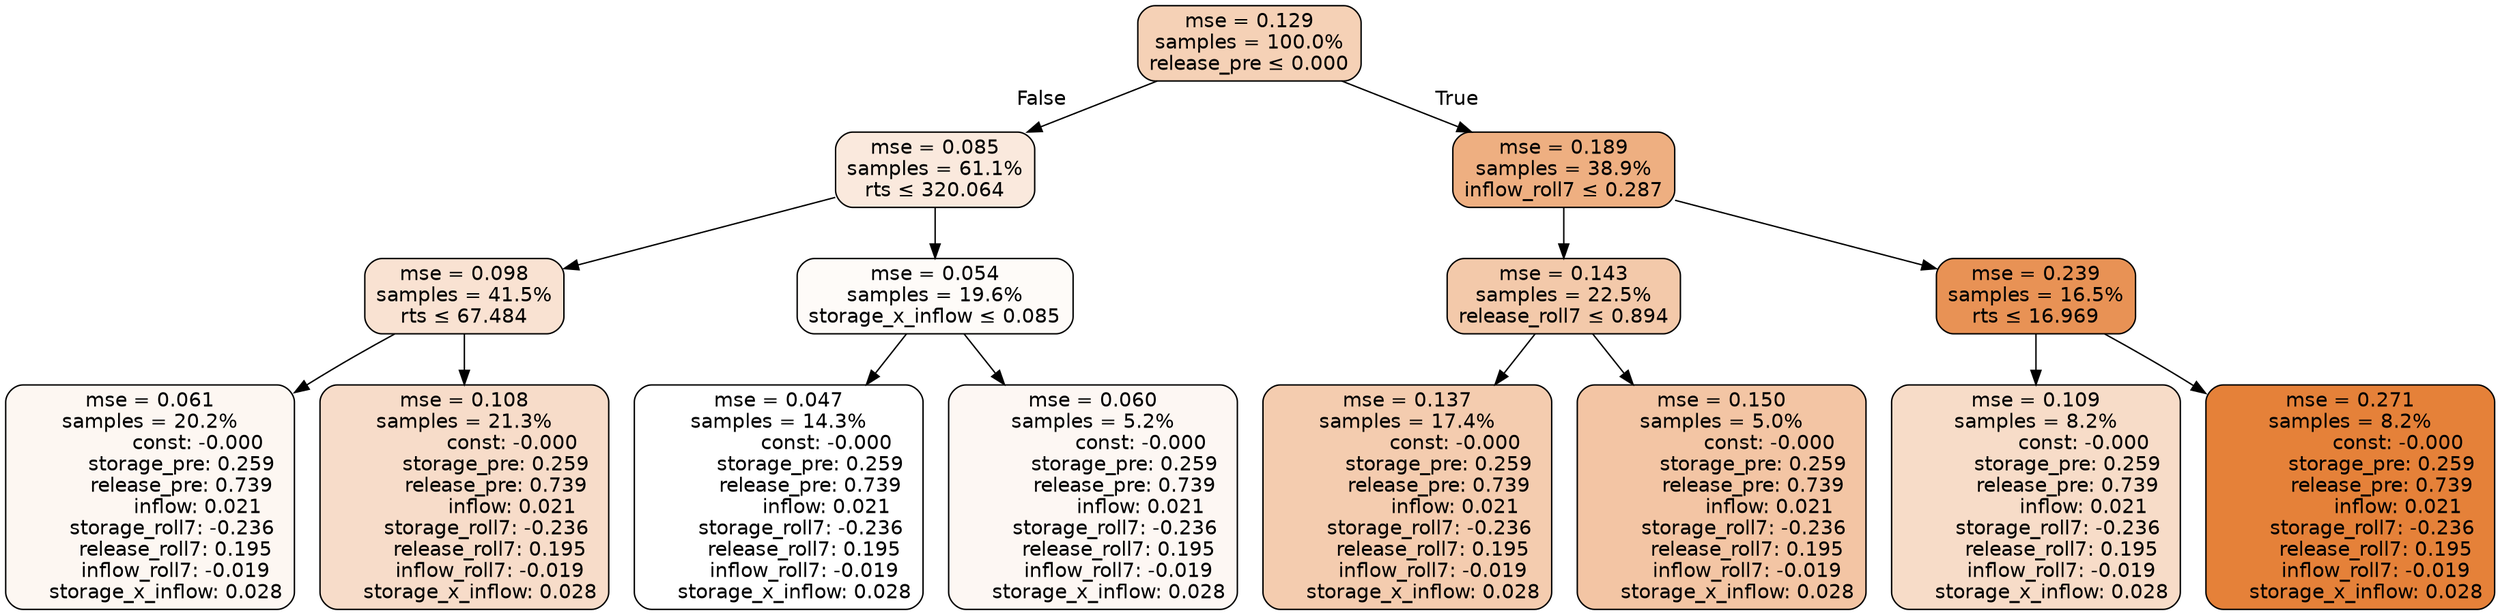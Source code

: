 digraph tree {
node [shape=rectangle, style="filled, rounded", color="black", fontname=helvetica] ;
edge [fontname=helvetica] ;
	"0" [label="mse = 0.129
samples = 100.0%
release_pre &le; 0.000", fillcolor="#f5d1b6"]
	"1" [label="mse = 0.085
samples = 61.1%
rts &le; 320.064", fillcolor="#fae9dd"]
	"2" [label="mse = 0.098
samples = 41.5%
rts &le; 67.484", fillcolor="#f9e2d2"]
	"3" [label="mse = 0.061
samples = 20.2%
               const: -0.000
          storage_pre: 0.259
          release_pre: 0.739
               inflow: 0.021
       storage_roll7: -0.236
        release_roll7: 0.195
        inflow_roll7: -0.019
     storage_x_inflow: 0.028", fillcolor="#fdf7f2"]
	"4" [label="mse = 0.108
samples = 21.3%
               const: -0.000
          storage_pre: 0.259
          release_pre: 0.739
               inflow: 0.021
       storage_roll7: -0.236
        release_roll7: 0.195
        inflow_roll7: -0.019
     storage_x_inflow: 0.028", fillcolor="#f7dcc9"]
	"5" [label="mse = 0.054
samples = 19.6%
storage_x_inflow &le; 0.085", fillcolor="#fefbf8"]
	"6" [label="mse = 0.047
samples = 14.3%
               const: -0.000
          storage_pre: 0.259
          release_pre: 0.739
               inflow: 0.021
       storage_roll7: -0.236
        release_roll7: 0.195
        inflow_roll7: -0.019
     storage_x_inflow: 0.028", fillcolor="#ffffff"]
	"7" [label="mse = 0.060
samples = 5.2%
               const: -0.000
          storage_pre: 0.259
          release_pre: 0.739
               inflow: 0.021
       storage_roll7: -0.236
        release_roll7: 0.195
        inflow_roll7: -0.019
     storage_x_inflow: 0.028", fillcolor="#fdf7f3"]
	"8" [label="mse = 0.189
samples = 38.9%
inflow_roll7 &le; 0.287", fillcolor="#eeaf81"]
	"9" [label="mse = 0.143
samples = 22.5%
release_roll7 &le; 0.894", fillcolor="#f3c9aa"]
	"10" [label="mse = 0.137
samples = 17.4%
               const: -0.000
          storage_pre: 0.259
          release_pre: 0.739
               inflow: 0.021
       storage_roll7: -0.236
        release_roll7: 0.195
        inflow_roll7: -0.019
     storage_x_inflow: 0.028", fillcolor="#f4ccaf"]
	"11" [label="mse = 0.150
samples = 5.0%
               const: -0.000
          storage_pre: 0.259
          release_pre: 0.739
               inflow: 0.021
       storage_roll7: -0.236
        release_roll7: 0.195
        inflow_roll7: -0.019
     storage_x_inflow: 0.028", fillcolor="#f3c5a4"]
	"12" [label="mse = 0.239
samples = 16.5%
rts &le; 16.969", fillcolor="#e89255"]
	"13" [label="mse = 0.109
samples = 8.2%
               const: -0.000
          storage_pre: 0.259
          release_pre: 0.739
               inflow: 0.021
       storage_roll7: -0.236
        release_roll7: 0.195
        inflow_roll7: -0.019
     storage_x_inflow: 0.028", fillcolor="#f7dcc8"]
	"14" [label="mse = 0.271
samples = 8.2%
               const: -0.000
          storage_pre: 0.259
          release_pre: 0.739
               inflow: 0.021
       storage_roll7: -0.236
        release_roll7: 0.195
        inflow_roll7: -0.019
     storage_x_inflow: 0.028", fillcolor="#e58139"]

	"0" -> "1" [labeldistance=2.5, labelangle=45, headlabel="False"]
	"1" -> "2"
	"2" -> "3"
	"2" -> "4"
	"1" -> "5"
	"5" -> "6"
	"5" -> "7"
	"0" -> "8" [labeldistance=2.5, labelangle=-45, headlabel="True"]
	"8" -> "9"
	"9" -> "10"
	"9" -> "11"
	"8" -> "12"
	"12" -> "13"
	"12" -> "14"
}